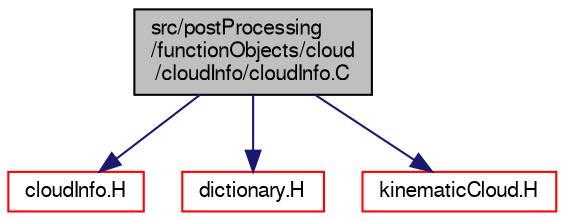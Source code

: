 digraph "src/postProcessing/functionObjects/cloud/cloudInfo/cloudInfo.C"
{
  bgcolor="transparent";
  edge [fontname="FreeSans",fontsize="10",labelfontname="FreeSans",labelfontsize="10"];
  node [fontname="FreeSans",fontsize="10",shape=record];
  Node0 [label="src/postProcessing\l/functionObjects/cloud\l/cloudInfo/cloudInfo.C",height=0.2,width=0.4,color="black", fillcolor="grey75", style="filled", fontcolor="black"];
  Node0 -> Node1 [color="midnightblue",fontsize="10",style="solid",fontname="FreeSans"];
  Node1 [label="cloudInfo.H",height=0.2,width=0.4,color="red",URL="$a13187.html"];
  Node0 -> Node260 [color="midnightblue",fontsize="10",style="solid",fontname="FreeSans"];
  Node260 [label="dictionary.H",height=0.2,width=0.4,color="red",URL="$a08804.html"];
  Node0 -> Node312 [color="midnightblue",fontsize="10",style="solid",fontname="FreeSans"];
  Node312 [label="kinematicCloud.H",height=0.2,width=0.4,color="red",URL="$a05141.html"];
}
